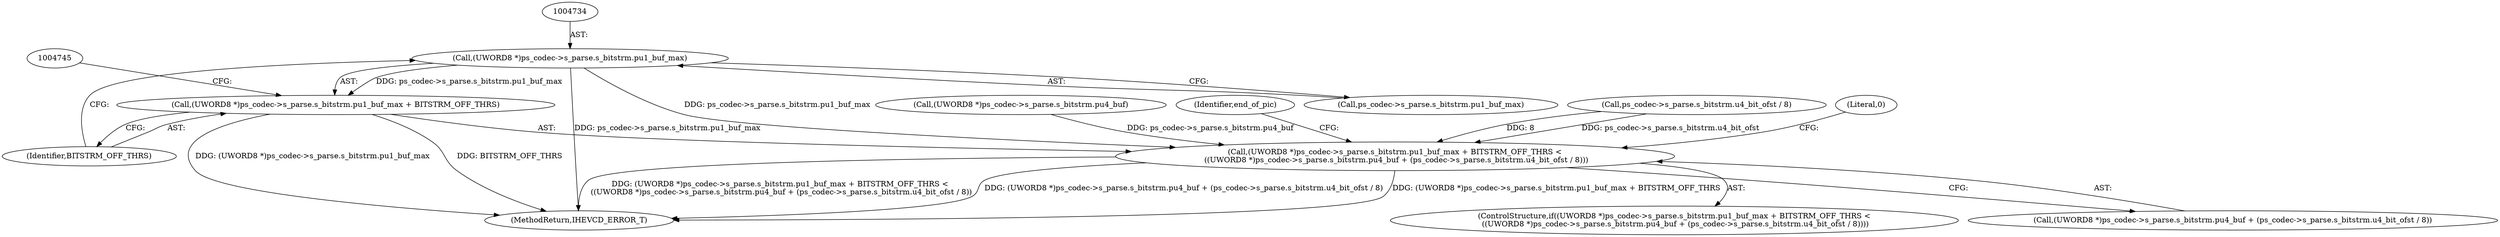 digraph "0_Android_bcfc7124f6ef9f1ec128fb2e90de774a5b33d199_0@pointer" {
"1004733" [label="(Call,(UWORD8 *)ps_codec->s_parse.s_bitstrm.pu1_buf_max)"];
"1004731" [label="(Call,(UWORD8 *)ps_codec->s_parse.s_bitstrm.pu1_buf_max + BITSTRM_OFF_THRS <\n ((UWORD8 *)ps_codec->s_parse.s_bitstrm.pu4_buf + (ps_codec->s_parse.s_bitstrm.u4_bit_ofst / 8)))"];
"1004732" [label="(Call,(UWORD8 *)ps_codec->s_parse.s_bitstrm.pu1_buf_max + BITSTRM_OFF_THRS)"];
"1004743" [label="(Call,(UWORD8 *)ps_codec->s_parse.s_bitstrm.pu4_buf + (ps_codec->s_parse.s_bitstrm.u4_bit_ofst / 8))"];
"1004735" [label="(Call,ps_codec->s_parse.s_bitstrm.pu1_buf_max)"];
"1004744" [label="(Call,(UWORD8 *)ps_codec->s_parse.s_bitstrm.pu4_buf)"];
"1004742" [label="(Identifier,BITSTRM_OFF_THRS)"];
"1004732" [label="(Call,(UWORD8 *)ps_codec->s_parse.s_bitstrm.pu1_buf_max + BITSTRM_OFF_THRS)"];
"1004730" [label="(ControlStructure,if((UWORD8 *)ps_codec->s_parse.s_bitstrm.pu1_buf_max + BITSTRM_OFF_THRS <\n ((UWORD8 *)ps_codec->s_parse.s_bitstrm.pu4_buf + (ps_codec->s_parse.s_bitstrm.u4_bit_ofst / 8))))"];
"1005173" [label="(MethodReturn,IHEVCD_ERROR_T)"];
"1004733" [label="(Call,(UWORD8 *)ps_codec->s_parse.s_bitstrm.pu1_buf_max)"];
"1004773" [label="(Identifier,end_of_pic)"];
"1004753" [label="(Call,ps_codec->s_parse.s_bitstrm.u4_bit_ofst / 8)"];
"1004765" [label="(Literal,0)"];
"1004731" [label="(Call,(UWORD8 *)ps_codec->s_parse.s_bitstrm.pu1_buf_max + BITSTRM_OFF_THRS <\n ((UWORD8 *)ps_codec->s_parse.s_bitstrm.pu4_buf + (ps_codec->s_parse.s_bitstrm.u4_bit_ofst / 8)))"];
"1004733" -> "1004732"  [label="AST: "];
"1004733" -> "1004735"  [label="CFG: "];
"1004734" -> "1004733"  [label="AST: "];
"1004735" -> "1004733"  [label="AST: "];
"1004742" -> "1004733"  [label="CFG: "];
"1004733" -> "1005173"  [label="DDG: ps_codec->s_parse.s_bitstrm.pu1_buf_max"];
"1004733" -> "1004731"  [label="DDG: ps_codec->s_parse.s_bitstrm.pu1_buf_max"];
"1004733" -> "1004732"  [label="DDG: ps_codec->s_parse.s_bitstrm.pu1_buf_max"];
"1004731" -> "1004730"  [label="AST: "];
"1004731" -> "1004743"  [label="CFG: "];
"1004732" -> "1004731"  [label="AST: "];
"1004743" -> "1004731"  [label="AST: "];
"1004765" -> "1004731"  [label="CFG: "];
"1004773" -> "1004731"  [label="CFG: "];
"1004731" -> "1005173"  [label="DDG: (UWORD8 *)ps_codec->s_parse.s_bitstrm.pu1_buf_max + BITSTRM_OFF_THRS <\n ((UWORD8 *)ps_codec->s_parse.s_bitstrm.pu4_buf + (ps_codec->s_parse.s_bitstrm.u4_bit_ofst / 8))"];
"1004731" -> "1005173"  [label="DDG: (UWORD8 *)ps_codec->s_parse.s_bitstrm.pu4_buf + (ps_codec->s_parse.s_bitstrm.u4_bit_ofst / 8)"];
"1004731" -> "1005173"  [label="DDG: (UWORD8 *)ps_codec->s_parse.s_bitstrm.pu1_buf_max + BITSTRM_OFF_THRS"];
"1004744" -> "1004731"  [label="DDG: ps_codec->s_parse.s_bitstrm.pu4_buf"];
"1004753" -> "1004731"  [label="DDG: ps_codec->s_parse.s_bitstrm.u4_bit_ofst"];
"1004753" -> "1004731"  [label="DDG: 8"];
"1004732" -> "1004742"  [label="CFG: "];
"1004742" -> "1004732"  [label="AST: "];
"1004745" -> "1004732"  [label="CFG: "];
"1004732" -> "1005173"  [label="DDG: BITSTRM_OFF_THRS"];
"1004732" -> "1005173"  [label="DDG: (UWORD8 *)ps_codec->s_parse.s_bitstrm.pu1_buf_max"];
}
